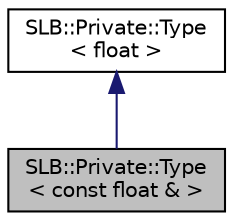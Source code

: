 digraph "SLB::Private::Type&lt; const float &amp; &gt;"
{
  edge [fontname="Helvetica",fontsize="10",labelfontname="Helvetica",labelfontsize="10"];
  node [fontname="Helvetica",fontsize="10",shape=record];
  Node1 [label="SLB::Private::Type\l\< const float & \>",height=0.2,width=0.4,color="black", fillcolor="grey75", style="filled", fontcolor="black"];
  Node2 -> Node1 [dir="back",color="midnightblue",fontsize="10",style="solid",fontname="Helvetica"];
  Node2 [label="SLB::Private::Type\l\< float \>",height=0.2,width=0.4,color="black", fillcolor="white", style="filled",URL="$structSLB_1_1Private_1_1Type_3_01float_01_4.html"];
}
